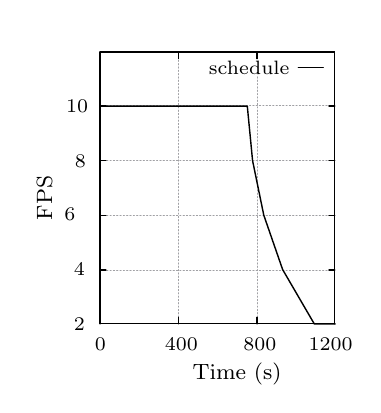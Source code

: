 \definecolor{ca0a0a4}{RGB}{160,160,164}
\scriptsize
\begin{tikzpicture}[baseline={(0,0.1)},y=0.80pt, x=0.80pt, yscale=-0.482, xscale=0.43, inner sep=0pt, outer sep=0pt]
\begin{scope}[draw=black,line join=bevel,line cap=rect,even odd rule,line width=0.512pt]
  \begin{scope}[cm={{1.0,0.0,0.0,1.0,(0.0,0.0)}},draw=black,line join=bevel,line cap=rect,line width=0.512pt]
  \end{scope}
  \begin{scope}[cm={{1.006,0.0,0.0,1.006,(0.0,0.0)}},draw=black,line join=bevel,line cap=rect,line width=0.512pt]
  \end{scope}
  \begin{scope}[cm={{1.006,0.0,0.0,1.006,(0.0,0.0)}},draw=ca0a0a4,dash pattern=on 0.40pt off 0.80pt,line join=round,line cap=round,line width=0.400pt]
    \path[draw] (53.5,268.5) -- (298.5,268.5);
  \end{scope}
  \begin{scope}[cm={{1.006,0.0,0.0,1.006,(0.0,0.0)}},draw=black,line join=round,line cap=round,line width=0.512pt]
    \path[draw] (53.5,268.5) -- (59.5,268.5);
    \path[draw] (298.5,268.5) -- (292.5,268.5);
  \end{scope}
  \begin{scope}[cm={{1.006,0.0,0.0,1.006,(0.0,0.0)}},draw=black,line join=bevel,line cap=rect,line width=0.512pt]
  \end{scope}
  \begin{scope}[cm={{1.006,0.0,0.0,1.006,(35.219,276.216)}},draw=black,line join=bevel,line cap=rect,line width=0.512pt]
  \end{scope}
  \begin{scope}[cm={{1.006,0.0,0.0,1.006,(35.219,276.216)}},draw=black,line join=bevel,line cap=rect,line width=0.512pt]
  \end{scope}
  \begin{scope}[cm={{1.006,0.0,0.0,1.006,(35.219,276.216)}},draw=black,line join=bevel,line cap=rect,line width=0.512pt]
  \end{scope}
  \begin{scope}[cm={{1.006,0.0,0.0,1.006,(35.219,276.216)}},draw=black,line join=bevel,line cap=rect,line width=0.512pt]
  \end{scope}
  \begin{scope}[cm={{1.006,0.0,0.0,1.006,(35.219,276.216)}},draw=black,line join=bevel,line cap=rect,line width=0.512pt]
  \end{scope}
  \begin{scope}[cm={{1.006,0.0,0.0,1.006,(26.219,276.216)}},draw=black,line join=bevel,line cap=rect,line width=0.512pt]
    \path[fill=black] (0.0,0.0) node[above right] () {2};
  \end{scope}
  \begin{scope}[cm={{1.006,0.0,0.0,1.006,(35.219,276.216)}},draw=black,line join=bevel,line cap=rect,line width=0.512pt]
  \end{scope}
  \begin{scope}[cm={{1.006,0.0,0.0,1.006,(0.0,0.0)}},draw=black,line join=bevel,line cap=rect,line width=0.512pt]
  \end{scope}
  \begin{scope}[cm={{1.006,0.0,0.0,1.006,(0.0,0.0)}},draw=ca0a0a4,dash pattern=on 0.40pt off 0.80pt,line join=round,line cap=round,line width=0.400pt]
    \path[draw] (53.5,218.5) -- (298.5,218.5);
  \end{scope}
  \begin{scope}[cm={{1.006,0.0,0.0,1.006,(0.0,0.0)}},draw=black,line join=round,line cap=round,line width=0.512pt]
    \path[draw] (53.5,218.5) -- (59.5,218.5);
    \path[draw] (298.5,218.5) -- (292.5,218.5);
  \end{scope}
  \begin{scope}[cm={{1.006,0.0,0.0,1.006,(0.0,0.0)}},draw=black,line join=bevel,line cap=rect,line width=0.512pt]
  \end{scope}
  \begin{scope}[cm={{1.006,0.0,0.0,1.006,(35.219,224.897)}},draw=black,line join=bevel,line cap=rect,line width=0.512pt]
  \end{scope}
  \begin{scope}[cm={{1.006,0.0,0.0,1.006,(35.219,224.897)}},draw=black,line join=bevel,line cap=rect,line width=0.512pt]
  \end{scope}
  \begin{scope}[cm={{1.006,0.0,0.0,1.006,(35.219,224.897)}},draw=black,line join=bevel,line cap=rect,line width=0.512pt]
  \end{scope}
  \begin{scope}[cm={{1.006,0.0,0.0,1.006,(35.219,224.897)}},draw=black,line join=bevel,line cap=rect,line width=0.512pt]
  \end{scope}
  \begin{scope}[cm={{1.006,0.0,0.0,1.006,(35.219,224.897)}},draw=black,line join=bevel,line cap=rect,line width=0.512pt]
  \end{scope}
  \begin{scope}[cm={{1.006,0.0,0.0,1.006,(26.219,224.897)}},draw=black,line join=bevel,line cap=rect,line width=0.512pt]
    \path[fill=black] (0.0,0.0) node[above right] () {4};
  \end{scope}
  \begin{scope}[cm={{1.006,0.0,0.0,1.006,(35.219,224.897)}},draw=black,line join=bevel,line cap=rect,line width=0.512pt]
  \end{scope}
  \begin{scope}[cm={{1.006,0.0,0.0,1.006,(0.0,0.0)}},draw=black,line join=bevel,line cap=rect,line width=0.512pt]
  \end{scope}
  \begin{scope}[cm={{1.006,0.0,0.0,1.006,(0.0,0.0)}},draw=ca0a0a4,dash pattern=on 0.40pt off 0.80pt,line join=round,line cap=round,line width=0.400pt]
    \path[draw] (53.5,167.5) -- (298.5,167.5);
  \end{scope}
  \begin{scope}[cm={{1.006,0.0,0.0,1.006,(0.0,0.0)}},draw=black,line join=round,line cap=round,line width=0.512pt]
    \path[draw] (53.5,167.5) -- (59.5,167.5);
    \path[draw] (298.5,167.5) -- (292.5,167.5);
  \end{scope}
  \begin{scope}[cm={{1.006,0.0,0.0,1.006,(0.0,0.0)}},draw=black,line join=bevel,line cap=rect,line width=0.512pt]
  \end{scope}
  \begin{scope}[cm={{1.006,0.0,0.0,1.006,(35.219,173.578)}},draw=black,line join=bevel,line cap=rect,line width=0.512pt]
  \end{scope}
  \begin{scope}[cm={{1.006,0.0,0.0,1.006,(35.219,173.578)}},draw=black,line join=bevel,line cap=rect,line width=0.512pt]
  \end{scope}
  \begin{scope}[cm={{1.006,0.0,0.0,1.006,(35.219,173.578)}},draw=black,line join=bevel,line cap=rect,line width=0.512pt]
  \end{scope}
  \begin{scope}[cm={{1.006,0.0,0.0,1.006,(35.219,173.578)}},draw=black,line join=bevel,line cap=rect,line width=0.512pt]
  \end{scope}
  \begin{scope}[cm={{1.006,0.0,0.0,1.006,(35.219,173.578)}},draw=black,line join=bevel,line cap=rect,line width=0.512pt]
  \end{scope}
  \begin{scope}[cm={{1.006,0.0,0.0,1.006,(16.219,173.578)}},draw=black,line join=bevel,line cap=rect,line width=0.512pt]
    \path[fill=black] (0.0,0.0) node[above right] () {6};
  \end{scope}
  \begin{scope}[cm={{1.006,0.0,0.0,1.006,(35.219,173.578)}},draw=black,line join=bevel,line cap=rect,line width=0.512pt]
  \end{scope}
  \begin{scope}[cm={{1.006,0.0,0.0,1.006,(0.0,0.0)}},draw=black,line join=bevel,line cap=rect,line width=0.512pt]
  \end{scope}
  \begin{scope}[cm={{1.006,0.0,0.0,1.006,(0.0,0.0)}},draw=ca0a0a4,dash pattern=on 0.40pt off 0.80pt,line join=round,line cap=round,line width=0.400pt]
    \path[draw] (53.5,116.5) -- (298.5,116.5);
  \end{scope}
  \begin{scope}[cm={{1.006,0.0,0.0,1.006,(0.0,0.0)}},draw=black,line join=round,line cap=round,line width=0.512pt]
    \path[draw] (53.5,116.5) -- (59.5,116.5);
    \path[draw] (298.5,116.5) -- (292.5,116.5);
  \end{scope}
  \begin{scope}[cm={{1.006,0.0,0.0,1.006,(0.0,0.0)}},draw=black,line join=bevel,line cap=rect,line width=0.512pt]
  \end{scope}
  \begin{scope}[cm={{1.006,0.0,0.0,1.006,(36.225,123.266)}},draw=black,line join=bevel,line cap=rect,line width=0.512pt]
  \end{scope}
  \begin{scope}[cm={{1.006,0.0,0.0,1.006,(36.225,123.266)}},draw=black,line join=bevel,line cap=rect,line width=0.512pt]
  \end{scope}
  \begin{scope}[cm={{1.006,0.0,0.0,1.006,(36.225,123.266)}},draw=black,line join=bevel,line cap=rect,line width=0.512pt]
  \end{scope}
  \begin{scope}[cm={{1.006,0.0,0.0,1.006,(36.225,123.266)}},draw=black,line join=bevel,line cap=rect,line width=0.512pt]
  \end{scope}
  \begin{scope}[cm={{1.006,0.0,0.0,1.006,(36.225,123.266)}},draw=black,line join=bevel,line cap=rect,line width=0.512pt]
  \end{scope}
  \begin{scope}[cm={{1.006,0.0,0.0,1.006,(27.225,123.266)}},draw=black,line join=bevel,line cap=rect,line width=0.512pt]
    \path[fill=black] (0.0,0.0) node[above right] () {8};
  \end{scope}
  \begin{scope}[cm={{1.006,0.0,0.0,1.006,(36.225,123.266)}},draw=black,line join=bevel,line cap=rect,line width=0.512pt]
  \end{scope}
  \begin{scope}[cm={{1.006,0.0,0.0,1.006,(0.0,0.0)}},draw=black,line join=bevel,line cap=rect,line width=0.512pt]
  \end{scope}
  \begin{scope}[cm={{1.006,0.0,0.0,1.006,(0.0,0.0)}},draw=ca0a0a4,dash pattern=on 0.40pt off 0.80pt,line join=round,line cap=round,line width=0.400pt]
    \path[draw] (53.5,65.5) -- (298.5,65.5);
  \end{scope}
  \begin{scope}[cm={{1.006,0.0,0.0,1.006,(0.0,0.0)}},draw=black,line join=round,line cap=round,line width=0.512pt]
    \path[draw] (53.5,65.5) -- (59.5,65.5);
    \path[draw] (298.5,65.5) -- (292.5,65.5);
  \end{scope}
  \begin{scope}[cm={{1.006,0.0,0.0,1.006,(0.0,0.0)}},draw=black,line join=bevel,line cap=rect,line width=0.512pt]
  \end{scope}
  \begin{scope}[cm={{1.006,0.0,0.0,1.006,(27.169,71.947)}},draw=black,line join=bevel,line cap=rect,line width=0.512pt]
  \end{scope}
  \begin{scope}[cm={{1.006,0.0,0.0,1.006,(27.169,71.947)}},draw=black,line join=bevel,line cap=rect,line width=0.512pt]
  \end{scope}
  \begin{scope}[cm={{1.006,0.0,0.0,1.006,(27.169,71.947)}},draw=black,line join=bevel,line cap=rect,line width=0.512pt]
  \end{scope}
  \begin{scope}[cm={{1.006,0.0,0.0,1.006,(27.169,71.947)}},draw=black,line join=bevel,line cap=rect,line width=0.512pt]
  \end{scope}
  \begin{scope}[cm={{1.006,0.0,0.0,1.006,(27.169,71.947)}},draw=black,line join=bevel,line cap=rect,line width=0.512pt]
  \end{scope}
  \begin{scope}[cm={{1.006,0.0,0.0,1.006,(18.169,71.947)}},draw=black,line join=bevel,line cap=rect,line width=0.512pt]
    \path[fill=black] (0.0,0.0) node[above right] () {10};
  \end{scope}
  \begin{scope}[cm={{1.006,0.0,0.0,1.006,(27.169,71.947)}},draw=black,line join=bevel,line cap=rect,line width=0.512pt]
  \end{scope}
  \begin{scope}[cm={{1.006,0.0,0.0,1.006,(0.0,0.0)}},draw=black,line join=bevel,line cap=rect,line width=0.512pt]
  \end{scope}
  \begin{scope}[cm={{1.006,0.0,0.0,1.006,(0.0,0.0)}},draw=ca0a0a4,dash pattern=on 0.40pt off 0.80pt,line join=round,line cap=round,line width=0.400pt]
    \path[draw] (53.5,268.5) -- (53.5,15.5);
  \end{scope}
  \begin{scope}[cm={{1.006,0.0,0.0,1.006,(0.0,0.0)}},draw=black,line join=round,line cap=round,line width=0.512pt]
    \path[draw] (53.5,268.5) -- (53.5,262.5);
    \path[draw] (53.5,15.5) -- (53.5,21.5);
  \end{scope}
  \begin{scope}[cm={{1.006,0.0,0.0,1.006,(0.0,0.0)}},draw=black,line join=bevel,line cap=rect,line width=0.512pt]
  \end{scope}
  \begin{scope}[cm={{1.006,0.0,0.0,1.006,(48.3,291.309)}},draw=black,line join=bevel,line cap=rect,line width=0.512pt]
  \end{scope}
  \begin{scope}[cm={{1.006,0.0,0.0,1.006,(48.3,291.309)}},draw=black,line join=bevel,line cap=rect,line width=0.512pt]
  \end{scope}
  \begin{scope}[cm={{1.006,0.0,0.0,1.006,(48.3,291.309)}},draw=black,line join=bevel,line cap=rect,line width=0.512pt]
  \end{scope}
  \begin{scope}[cm={{1.006,0.0,0.0,1.006,(48.3,291.309)}},draw=black,line join=bevel,line cap=rect,line width=0.512pt]
  \end{scope}
  \begin{scope}[cm={{1.006,0.0,0.0,1.006,(48.3,291.309)}},draw=black,line join=bevel,line cap=rect,line width=0.512pt]
  \end{scope}
  \begin{scope}[cm={{1.006,0.0,0.0,1.006,(48.3,295.309)}},draw=black,line join=bevel,line cap=rect,line width=0.512pt]
    \path[fill=black] (0.0,0.0) node[above right] () {0};
  \end{scope}
  \begin{scope}[cm={{1.006,0.0,0.0,1.006,(48.3,291.309)}},draw=black,line join=bevel,line cap=rect,line width=0.512pt]
  \end{scope}
  \begin{scope}[cm={{1.006,0.0,0.0,1.006,(0.0,0.0)}},draw=black,line join=bevel,line cap=rect,line width=0.512pt]
  \end{scope}
  \begin{scope}[cm={{1.006,0.0,0.0,1.006,(0.0,0.0)}},draw=ca0a0a4,dash pattern=on 0.40pt off 0.80pt,line join=round,line cap=round,line width=0.400pt]
    \path[draw] (135.5,268.5) -- (135.5,15.5);
  \end{scope}
  \begin{scope}[cm={{1.006,0.0,0.0,1.006,(0.0,0.0)}},draw=black,line join=round,line cap=round,line width=0.512pt]
    \path[draw] (135.5,268.5) -- (135.5,262.5);
    \path[draw] (135.5,15.5) -- (135.5,21.5);
  \end{scope}
  \begin{scope}[cm={{1.006,0.0,0.0,1.006,(0.0,0.0)}},draw=black,line join=bevel,line cap=rect,line width=0.512pt]
  \end{scope}
  \begin{scope}[cm={{1.006,0.0,0.0,1.006,(121.756,291.309)}},draw=black,line join=bevel,line cap=rect,line width=0.512pt]
  \end{scope}
  \begin{scope}[cm={{1.006,0.0,0.0,1.006,(121.756,291.309)}},draw=black,line join=bevel,line cap=rect,line width=0.512pt]
  \end{scope}
  \begin{scope}[cm={{1.006,0.0,0.0,1.006,(121.756,291.309)}},draw=black,line join=bevel,line cap=rect,line width=0.512pt]
  \end{scope}
  \begin{scope}[cm={{1.006,0.0,0.0,1.006,(121.756,291.309)}},draw=black,line join=bevel,line cap=rect,line width=0.512pt]
  \end{scope}
  \begin{scope}[cm={{1.006,0.0,0.0,1.006,(121.756,291.309)}},draw=black,line join=bevel,line cap=rect,line width=0.512pt]
  \end{scope}
  \begin{scope}[cm={{1.006,0.0,0.0,1.006,(121.756,295.309)}},draw=black,line join=bevel,line cap=rect,line width=0.512pt]
    \path[fill=black] (0.0,0.0) node[above right] () {400};
  \end{scope}
  \begin{scope}[cm={{1.006,0.0,0.0,1.006,(121.756,291.309)}},draw=black,line join=bevel,line cap=rect,line width=0.512pt]
  \end{scope}
  \begin{scope}[cm={{1.006,0.0,0.0,1.006,(0.0,0.0)}},draw=black,line join=bevel,line cap=rect,line width=0.512pt]
  \end{scope}
  \begin{scope}[cm={{1.006,0.0,0.0,1.006,(0.0,0.0)}},draw=ca0a0a4,dash pattern=on 0.40pt off 0.80pt,line join=round,line cap=round,line width=0.400pt]
    \path[draw] (217.5,268.5) -- (217.5,37.5);
    \path[draw] (217.5,21.5) -- (217.5,15.5);
  \end{scope}
  \begin{scope}[cm={{1.006,0.0,0.0,1.006,(0.0,0.0)}},draw=black,line join=round,line cap=round,line width=0.512pt]
    \path[draw] (217.5,268.5) -- (217.5,262.5);
    \path[draw] (217.5,15.5) -- (217.5,21.5);
  \end{scope}
  \begin{scope}[cm={{1.006,0.0,0.0,1.006,(0.0,0.0)}},draw=black,line join=bevel,line cap=rect,line width=0.512pt]
  \end{scope}
  \begin{scope}[cm={{1.006,0.0,0.0,1.006,(204.269,291.309)}},draw=black,line join=bevel,line cap=rect,line width=0.512pt]
  \end{scope}
  \begin{scope}[cm={{1.006,0.0,0.0,1.006,(204.269,291.309)}},draw=black,line join=bevel,line cap=rect,line width=0.512pt]
  \end{scope}
  \begin{scope}[cm={{1.006,0.0,0.0,1.006,(204.269,291.309)}},draw=black,line join=bevel,line cap=rect,line width=0.512pt]
  \end{scope}
  \begin{scope}[cm={{1.006,0.0,0.0,1.006,(204.269,291.309)}},draw=black,line join=bevel,line cap=rect,line width=0.512pt]
  \end{scope}
  \begin{scope}[cm={{1.006,0.0,0.0,1.006,(204.269,291.309)}},draw=black,line join=bevel,line cap=rect,line width=0.512pt]
  \end{scope}
  \begin{scope}[cm={{1.006,0.0,0.0,1.006,(204.269,295.309)}},draw=black,line join=bevel,line cap=rect,line width=0.512pt]
    \path[fill=black] (0.0,0.0) node[above right] () {800};
  \end{scope}
  \begin{scope}[cm={{1.006,0.0,0.0,1.006,(204.269,291.309)}},draw=black,line join=bevel,line cap=rect,line width=0.512pt]
  \end{scope}
  \begin{scope}[cm={{1.006,0.0,0.0,1.006,(0.0,0.0)}},draw=black,line join=bevel,line cap=rect,line width=0.512pt]
  \end{scope}
  \begin{scope}[cm={{1.006,0.0,0.0,1.006,(0.0,0.0)}},draw=ca0a0a4,dash pattern=on 0.40pt off 0.80pt,line join=round,line cap=round,line width=0.400pt]
    \path[draw] (298.5,268.5) -- (298.5,15.5);
  \end{scope}
  \begin{scope}[cm={{1.006,0.0,0.0,1.006,(0.0,0.0)}},draw=black,line join=round,line cap=round,line width=0.512pt]
    \path[draw] (298.5,268.5) -- (298.5,262.5);
    \path[draw] (298.5,15.5) -- (298.5,21.5);
  \end{scope}
  \begin{scope}[cm={{1.006,0.0,0.0,1.006,(0.0,0.0)}},draw=black,line join=bevel,line cap=rect,line width=0.512pt]
  \end{scope}
  \begin{scope}[cm={{1.006,0.0,0.0,1.006,(282.756,291.309)}},draw=black,line join=bevel,line cap=rect,line width=0.512pt]
  \end{scope}
  \begin{scope}[cm={{1.006,0.0,0.0,1.006,(282.756,291.309)}},draw=black,line join=bevel,line cap=rect,line width=0.512pt]
  \end{scope}
  \begin{scope}[cm={{1.006,0.0,0.0,1.006,(282.756,291.309)}},draw=black,line join=bevel,line cap=rect,line width=0.512pt]
  \end{scope}
  \begin{scope}[cm={{1.006,0.0,0.0,1.006,(282.756,291.309)}},draw=black,line join=bevel,line cap=rect,line width=0.512pt]
  \end{scope}
  \begin{scope}[cm={{1.006,0.0,0.0,1.006,(282.756,291.309)}},draw=black,line join=bevel,line cap=rect,line width=0.512pt]
  \end{scope}
  \begin{scope}[cm={{1.006,0.0,0.0,1.006,(272.756,295.309)}},draw=black,line join=bevel,line cap=rect,line width=0.512pt]
    \path[fill=black] (0.0,0.0) node[above right] () {1200};
  \end{scope}
  \begin{scope}[cm={{1.006,0.0,0.0,1.006,(282.756,291.309)}},draw=black,line join=bevel,line cap=rect,line width=0.512pt]
  \end{scope}
  \begin{scope}[cm={{1.006,0.0,0.0,1.006,(0.0,0.0)}},draw=black,line join=bevel,line cap=rect,line width=0.512pt]
  \end{scope}
  \begin{scope}[cm={{1.006,0.0,0.0,1.006,(0.0,0.0)}},draw=black,line join=round,line cap=round,line width=0.512pt]
    \path[draw] (53.5,15.5) -- (53.5,268.5) -- (298.5,268.5) --
      (298.5,15.5) -- (53.5,15.5);
  \end{scope}
  \begin{scope}[cm={{1.006,0.0,0.0,1.006,(0.0,0.0)}},draw=black,line join=bevel,line cap=rect,line width=0.512pt]
  \end{scope}
  \begin{scope}[cm={{0.0,-1.006,1.006,0.0,(13.584,154.963)}},draw=black,line join=bevel,line cap=rect,line width=0.512pt]
  \end{scope}
  \begin{scope}[cm={{0.0,-1.006,1.006,0.0,(13.584,154.963)}},draw=black,line join=bevel,line cap=rect,line width=0.512pt]
  \end{scope}
  \begin{scope}[cm={{0.0,-1.006,1.006,0.0,(13.584,154.963)}},draw=black,line join=bevel,line cap=rect,line width=0.512pt]
  \end{scope}
  \begin{scope}[cm={{0.0,-1.006,1.006,0.0,(13.584,154.963)}},draw=black,line join=bevel,line cap=rect,line width=0.512pt]
  \end{scope}
  \begin{scope}[cm={{0.0,-1.006,1.006,0.0,(13.584,154.963)}},draw=black,line join=bevel,line cap=rect,line width=0.512pt]
  \end{scope}
  \begin{scope}[cm={{0.0,-1.006,1.006,0.0,(-12.584,172.963)}},draw=black,line join=bevel,line cap=rect,line width=0.512pt]
    \path[fill=black] (0.0,0.0) node[above right] () {\rotatebox{90}{\footnotesize FPS}};
  \end{scope}
  \begin{scope}[cm={{0.0,-1.006,1.006,0.0,(13.584,154.963)}},draw=black,line join=bevel,line cap=rect,line width=0.512pt]
  \end{scope}
  \begin{scope}[cm={{1.006,0.0,0.0,1.006,(150.938,317.472)}},draw=black,line join=bevel,line cap=rect,line width=0.512pt]
  \end{scope}
  \begin{scope}[cm={{1.006,0.0,0.0,1.006,(150.938,317.472)}},draw=black,line join=bevel,line cap=rect,line width=0.512pt]
  \end{scope}
  \begin{scope}[cm={{1.006,0.0,0.0,1.006,(150.938,317.472)}},draw=black,line join=bevel,line cap=rect,line width=0.512pt]
  \end{scope}
  \begin{scope}[cm={{1.006,0.0,0.0,1.006,(150.938,317.472)}},draw=black,line join=bevel,line cap=rect,line width=0.512pt]
  \end{scope}
  \begin{scope}[cm={{1.006,0.0,0.0,1.006,(150.938,317.472)}},draw=black,line join=bevel,line cap=rect,line width=0.512pt]
  \end{scope}
  \begin{scope}[cm={{1.006,0.0,0.0,1.006,(150.938,327.472)}},draw=black,line join=bevel,line cap=rect,line width=0.512pt]
    \path[fill=black] (0.0,0.0) node[above right] () {\footnotesize Time (s)};
  \end{scope}
  \begin{scope}[cm={{1.006,0.0,0.0,1.006,(150.938,317.472)}},draw=black,line join=bevel,line cap=rect,line width=0.512pt]
  \end{scope}
  \begin{scope}[cm={{1.006,0.0,0.0,1.006,(188.169,33.206)}},draw=black,line join=bevel,line cap=rect,line width=0.512pt]
  \end{scope}
  \begin{scope}[cm={{1.006,0.0,0.0,1.006,(188.169,33.206)}},draw=black,line join=bevel,line cap=rect,line width=0.512pt]
  \end{scope}
  \begin{scope}[cm={{1.006,0.0,0.0,1.006,(188.169,33.206)}},draw=black,line join=bevel,line cap=rect,line width=0.512pt]
  \end{scope}
  \begin{scope}[cm={{1.006,0.0,0.0,1.006,(188.169,33.206)}},draw=black,line join=bevel,line cap=rect,line width=0.512pt]
  \end{scope}
  \begin{scope}[cm={{1.006,0.0,0.0,1.006,(188.169,33.206)}},draw=black,line join=bevel,line cap=rect,line width=0.512pt]
  \end{scope}
  \begin{scope}[cm={{1.006,0.0,0.0,1.006,(168.169,36.9)}},draw=black,line join=bevel,line cap=rect,line width=0.512pt]
    \path[fill=black] (0.0,0.0) node[above right] () {\scriptsize schedule};
  \end{scope}
  \begin{scope}[cm={{1.006,0.0,0.0,1.006,(188.169,33.206)}},draw=black,line join=bevel,line cap=rect,line width=0.512pt]
  \end{scope}
  \begin{scope}[cm={{1.006,0.0,0.0,1.006,(0.0,0.0)}},draw=black,line join=bevel,line cap=rect,line width=0.512pt]
  \end{scope}
  \begin{scope}[cm={{1.006,0.0,0.0,1.006,(0.0,0.0)}},draw=black,line join=round,line cap=round,line width=0.512pt]
    \path[draw,even odd rule] (260.5,29.5) -- (286.5,29.5);
  \end{scope}
  \begin{scope}[cm={{1.006,0.0,0.0,1.006,(0.0,0.0)}},draw=black,line join=bevel,line cap=rect,line width=0.512pt]
  \end{scope}
  \begin{scope}[cm={{1.006,0.0,0.0,1.006,(0.0,0.0)}},draw=black,line join=bevel,line cap=rect,line width=0.512pt]
  \end{scope}
  \begin{scope}[cm={{1.006,0.0,0.0,1.006,(0.0,0.0)}},draw=black,line join=bevel,line cap=rect,line width=0.512pt]
  \end{scope}
  \begin{scope}[cm={{1.006,0.0,0.0,1.006,(0.0,0.0)}},draw=black,line join=bevel,line cap=rect,line width=0.512pt]
  \end{scope}
  \begin{scope}[cm={{1.006,0.0,0.0,1.006,(0.0,0.0)}},draw=black,line join=round,line cap=round,line width=0.512pt]
    \path[draw] (53.5,65.8) -- (53.5,65.8) -- (207.2,65.8) --
      (212.7,116.5) -- (224.4,167.3) -- (244.1,218.0) --
      (277.2,268.7) -- (298.9,268.7);
  \end{scope}
  \begin{scope}[cm={{1.006,0.0,0.0,1.006,(0.0,0.0)}},draw=black,line join=bevel,line cap=rect,line width=0.512pt]
  \end{scope}
  \begin{scope}[cm={{1.006,0.0,0.0,1.006,(0.0,0.0)}},draw=black,line join=bevel,line cap=rect,line width=0.512pt]
  \end{scope}
  \begin{scope}[cm={{1.006,0.0,0.0,1.006,(0.0,0.0)}},draw=black,line join=round,line cap=round,line width=0.512pt]
    \path[draw] (53.5,15.5) -- (53.5,268.5) -- (298.5,268.5) --
      (298.5,15.5) -- (53.5,15.5);
  \end{scope}
  \begin{scope}[cm={{1.006,0.0,0.0,1.006,(0.0,0.0)}},draw=black,line join=bevel,line cap=rect,line width=0.512pt]
  \end{scope}
  \begin{scope}[cm={{1.0,0.0,0.0,1.0,(0.0,0.0)}},draw=black,line join=bevel,line cap=rect,line width=0.512pt]
  \end{scope}
\end{scope}
\end{tikzpicture}
